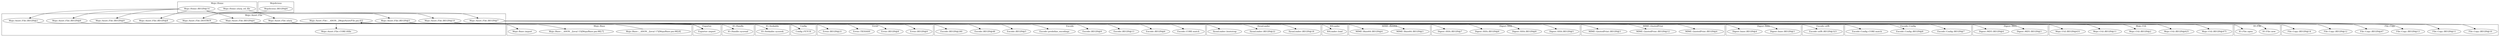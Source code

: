 digraph {
graph [overlap=false]
subgraph cluster_Config {
	label="Config";
	"Config::FETCH";
}
subgraph cluster_Encode {
	label="Encode";
	"Encode::CORE:match";
	"Encode::BEGIN@6";
	"Encode::BEGIN@13";
	"Encode::BEGIN@9";
	"Encode::predefine_encodings";
	"Encode::BEGIN@5";
	"Encode::BEGIN@48";
	"Encode::BEGIN@240";
}
subgraph cluster_DynaLoader {
	label="DynaLoader";
	"DynaLoader::BEGIN@18";
	"DynaLoader::BEGIN@22";
	"DynaLoader::bootstrap";
}
subgraph cluster_Errno {
	label="Errno";
	"Errno::BEGIN@9";
	"Errno::BEGIN@8";
	"Errno::TIEHASH";
	"Errno::BEGIN@21";
}
subgraph cluster_IO_File {
	label="IO::File";
	"IO::File::new";
	"IO::File::open";
}
subgraph cluster_XSLoader {
	label="XSLoader";
	"XSLoader::load";
}
subgraph cluster_IO_Handle {
	label="IO::Handle";
	"IO::Handle::sysread";
}
subgraph cluster_Exporter {
	label="Exporter";
	"Exporter::import";
}
subgraph cluster_MIME_Base64 {
	label="MIME::Base64";
	"MIME::Base64::BEGIN@3";
	"MIME::Base64::BEGIN@4";
}
subgraph cluster_IO_Seekable {
	label="IO::Seekable";
	"IO::Seekable::sysseek";
}
subgraph cluster_Mojo_Home {
	label="Mojo::Home";
	"Mojo::Home::BEGIN@14";
	"Mojo::Home::slurp_rel_file";
}
subgraph cluster_Digest_SHA {
	label="Digest::SHA";
	"Digest::SHA::BEGIN@5";
	"Digest::SHA::BEGIN@8";
	"Digest::SHA::BEGIN@6";
	"Digest::SHA::BEGIN@7";
}
subgraph cluster_File_Copy {
	label="File::Copy";
	"File::Copy::BEGIN@10";
	"File::Copy::BEGIN@11";
	"File::Copy::BEGIN@13";
	"File::Copy::BEGIN@47";
	"File::Copy::BEGIN@12";
	"File::Copy::BEGIN@14";
}
subgraph cluster_MIME_QuotedPrint {
	label="MIME::QuotedPrint";
	"MIME::QuotedPrint::BEGIN@4";
	"MIME::QuotedPrint::BEGIN@12";
	"MIME::QuotedPrint::BEGIN@3";
}
subgraph cluster_Digest_base {
	label="Digest::base";
	"Digest::base::BEGIN@3";
	"Digest::base::BEGIN@4";
}
subgraph cluster_Mojo_Base {
	label="Mojo::Base";
	"Mojo::Base::__ANON__[(eval 17)[Mojo/Base.pm:98]:8]";
	"Mojo::Base::import";
	"Mojo::Base::__ANON__[(eval 15)[Mojo/Base.pm:98]:7]";
}
subgraph cluster_Encode_utf8 {
	label="Encode::utf8";
	"Encode::utf8::BEGIN@323";
}
subgraph cluster_Encode_Config {
	label="Encode::Config";
	"Encode::Config::BEGIN@7";
	"Encode::Config::BEGIN@8";
	"Encode::Config::CORE:match";
}
subgraph cluster_Digest_MD5 {
	label="Digest::MD5";
	"Digest::MD5::BEGIN@3";
	"Digest::MD5::BEGIN@4";
}
subgraph cluster_Mojo_Util {
	label="Mojo::Util";
	"Mojo::Util::BEGIN@475";
	"Mojo::Util::BEGIN@625";
	"Mojo::Util::BEGIN@2";
	"Mojo::Util::BEGIN@11";
	"Mojo::Util::BEGIN@431";
}
subgraph cluster_Mojolicious {
	label="Mojolicious";
	"Mojolicious::BEGIN@6";
}
subgraph cluster_Mojo_Asset_File {
	label="Mojo::Asset::File";
	"Mojo::Asset::File::BEGIN@4";
	"Mojo::Asset::File::slurp";
	"Mojo::Asset::File::DESTROY";
	"Mojo::Asset::File::CORE:ftfile";
	"Mojo::Asset::File::BEGIN@5";
	"Mojo::Asset::File::BEGIN@10";
	"Mojo::Asset::File::BEGIN@8";
	"Mojo::Asset::File::BEGIN@9";
	"Mojo::Asset::File::BEGIN@6";
	"Mojo::Asset::File::__ANON__[Mojo/Asset/File.pm:42]";
	"Mojo::Asset::File::BEGIN@2";
	"Mojo::Asset::File::BEGIN@7";
}
"Mojolicious::BEGIN@6" -> "Mojo::Asset::File::DESTROY";
"Mojo::Asset::File::BEGIN@10" -> "MIME::Base64::BEGIN@3";
"Mojo::Asset::File::BEGIN@5" -> "Errno::BEGIN@8";
"Mojo::Asset::File::BEGIN@7" -> "File::Copy::BEGIN@47";
"Mojo::Asset::File::BEGIN@10" -> "Mojo::Util::BEGIN@431";
"Mojo::Home::slurp_rel_file" -> "Mojo::Asset::File::slurp";
"Mojo::Asset::File::BEGIN@7" -> "Exporter::import";
"Mojo::Asset::File::BEGIN@6" -> "Exporter::import";
"Mojo::Asset::File::BEGIN@4" -> "Exporter::import";
"Mojo::Asset::File::BEGIN@10" -> "Exporter::import";
"Mojo::Asset::File::BEGIN@9" -> "Exporter::import";
"Mojo::Asset::File::BEGIN@5" -> "Exporter::import";
"Mojo::Asset::File::BEGIN@10" -> "DynaLoader::bootstrap";
"Mojo::Asset::File::DESTROY" -> "Mojo::Base::__ANON__[(eval 15)[Mojo/Base.pm:98]:7]";
"Mojo::Asset::File::BEGIN@10" -> "Encode::Config::CORE:match";
"Mojo::Asset::File::BEGIN@10" -> "Encode::Config::BEGIN@7";
"Mojo::Asset::File::slurp" -> "IO::Seekable::sysseek";
"Mojo::Asset::File::BEGIN@10" -> "Digest::base::BEGIN@4";
"Mojo::Asset::File::BEGIN@10" -> "Encode::BEGIN@9";
"Mojo::Asset::File::BEGIN@7" -> "File::Copy::BEGIN@11";
"Mojo::Asset::File::__ANON__[Mojo/Asset/File.pm:42]" -> "IO::File::open";
"Mojo::Asset::File::BEGIN@10" -> "Encode::BEGIN@13";
"Mojo::Asset::File::BEGIN@10" -> "Encode::BEGIN@48";
"Mojo::Asset::File::BEGIN@10" -> "Encode::BEGIN@6";
"Mojo::Asset::File::BEGIN@10" -> "Mojo::Util::BEGIN@11";
"Mojo::Home::BEGIN@14" -> "Mojo::Asset::File::BEGIN@7";
"Mojo::Asset::File::BEGIN@10" -> "Digest::SHA::BEGIN@6";
"Mojo::Asset::File::BEGIN@10" -> "Encode::utf8::BEGIN@323";
"Mojo::Asset::File::BEGIN@10" -> "XSLoader::load";
"Mojo::Asset::File::BEGIN@10" -> "Digest::MD5::BEGIN@4";
"Mojo::Asset::File::__ANON__[Mojo/Asset/File.pm:42]" -> "Mojo::Asset::File::CORE:ftfile";
"Mojo::Home::BEGIN@14" -> "Mojo::Asset::File::BEGIN@6";
"Mojo::Asset::File::BEGIN@10" -> "Mojo::Util::BEGIN@475";
"Mojo::Asset::File::BEGIN@10" -> "Encode::BEGIN@5";
"Mojo::Home::BEGIN@14" -> "Mojo::Asset::File::BEGIN@4";
"Mojo::Asset::File::BEGIN@2" -> "Mojo::Base::import";
"Mojo::Asset::File::BEGIN@10" -> "MIME::Base64::BEGIN@4";
"Mojo::Asset::File::BEGIN@10" -> "Digest::SHA::BEGIN@8";
"Mojo::Asset::File::BEGIN@5" -> "Errno::BEGIN@9";
"Mojo::Asset::File::BEGIN@7" -> "File::Copy::BEGIN@13";
"Mojo::Asset::File::BEGIN@10" -> "Encode::Config::BEGIN@8";
"Mojo::Asset::File::BEGIN@10" -> "MIME::QuotedPrint::BEGIN@12";
"Mojo::Asset::File::BEGIN@10" -> "MIME::QuotedPrint::BEGIN@3";
"Mojo::Home::BEGIN@14" -> "Mojo::Asset::File::BEGIN@10";
"Mojo::Asset::File::BEGIN@10" -> "Digest::base::BEGIN@3";
"Mojo::Asset::File::BEGIN@5" -> "Errno::TIEHASH";
"Mojo::Asset::File::slurp" -> "IO::Handle::sysread";
"Mojo::Asset::File::BEGIN@10" -> "MIME::QuotedPrint::BEGIN@4";
"Mojo::Base::__ANON__[(eval 17)[Mojo/Base.pm:98]:8]" -> "Mojo::Asset::File::__ANON__[Mojo/Asset/File.pm:42]";
"Mojo::Asset::File::BEGIN@7" -> "File::Copy::BEGIN@14";
"Mojo::Asset::File::BEGIN@10" -> "Encode::CORE:match";
"Mojo::Asset::File::BEGIN@10" -> "Encode::predefine_encodings";
"Mojo::Asset::File::BEGIN@10" -> "Mojo::Util::BEGIN@2";
"Mojo::Asset::File::__ANON__[Mojo/Asset/File.pm:42]" -> "IO::File::new";
"Mojo::Home::BEGIN@14" -> "Mojo::Asset::File::BEGIN@8";
"Mojo::Asset::File::BEGIN@10" -> "DynaLoader::BEGIN@18";
"Mojo::Asset::File::BEGIN@10" -> "Mojo::Util::BEGIN@625";
"Mojo::Asset::File::BEGIN@10" -> "Digest::SHA::BEGIN@7";
"Mojo::Asset::File::BEGIN@7" -> "File::Copy::BEGIN@12";
"Mojo::Asset::File::BEGIN@10" -> "Digest::SHA::BEGIN@5";
"Mojo::Asset::File::BEGIN@7" -> "File::Copy::BEGIN@10";
"Mojo::Home::BEGIN@14" -> "Mojo::Asset::File::BEGIN@9";
"Mojo::Asset::File::BEGIN@5" -> "Config::FETCH";
"Mojo::Asset::File::BEGIN@10" -> "Config::FETCH";
"Mojo::Asset::File::BEGIN@10" -> "Digest::MD5::BEGIN@3";
"Mojo::Asset::File::BEGIN@10" -> "DynaLoader::BEGIN@22";
"Mojo::Home::BEGIN@14" -> "Mojo::Asset::File::BEGIN@5";
"Mojo::Asset::File::BEGIN@5" -> "Errno::BEGIN@21";
"Mojo::Home::BEGIN@14" -> "Mojo::Asset::File::BEGIN@2";
"Mojo::Asset::File::BEGIN@10" -> "Encode::BEGIN@240";
}
